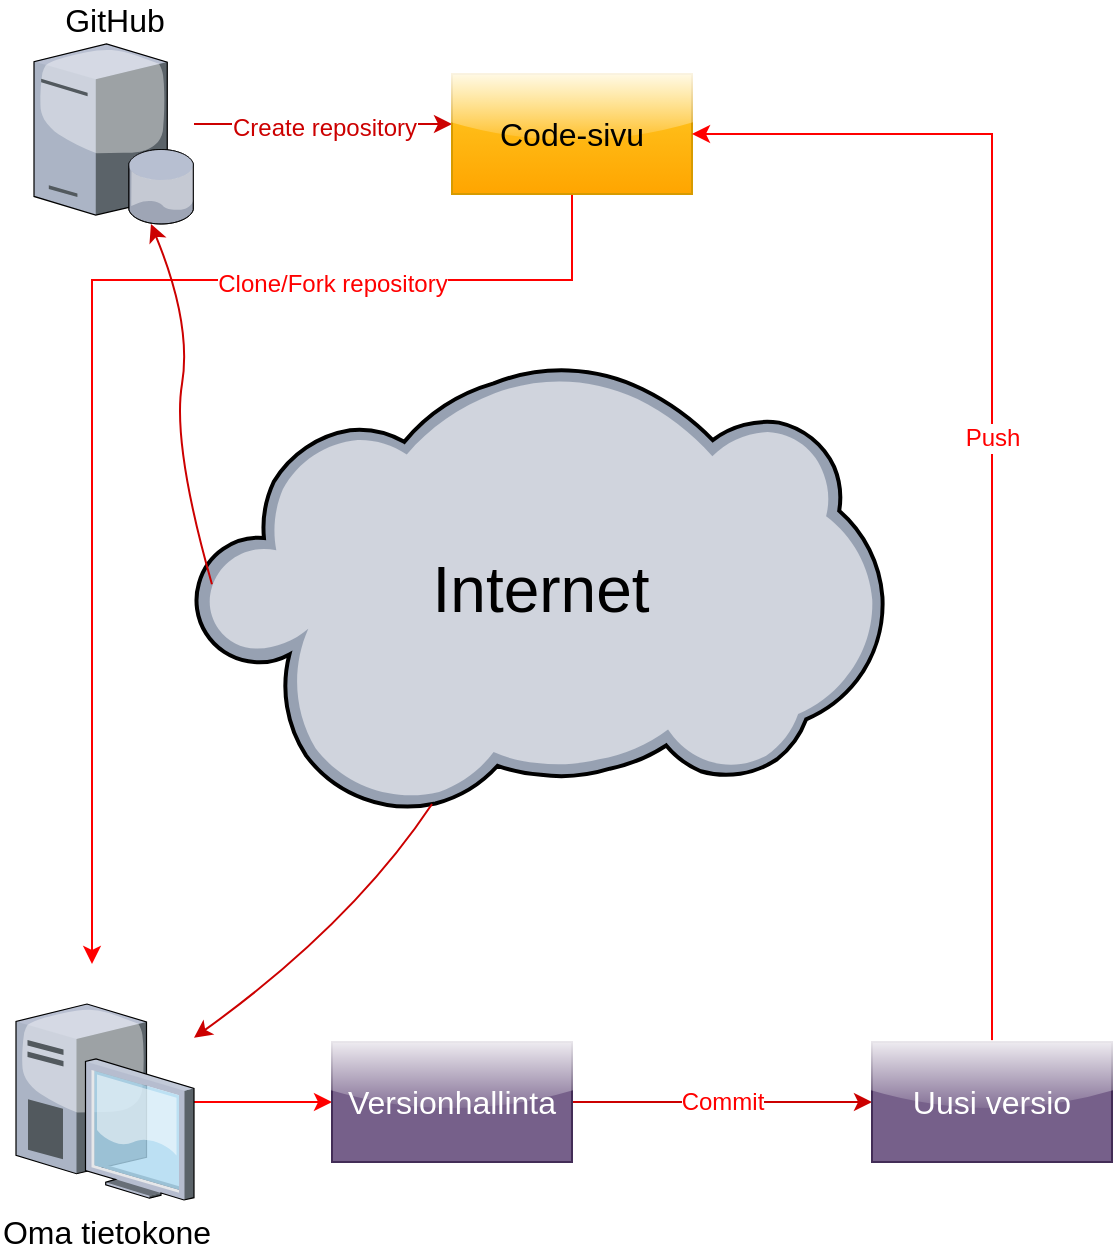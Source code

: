 <mxfile version="20.7.4" type="device"><diagram id="B2ZHuK0xGsfVro11VHNJ" name="Page-1"><mxGraphModel dx="1434" dy="3182" grid="1" gridSize="10" guides="1" tooltips="1" connect="1" arrows="1" fold="1" page="1" pageScale="1" pageWidth="827" pageHeight="1169" math="0" shadow="0"><root><mxCell id="0"/><mxCell id="1" parent="0"/><mxCell id="mIQ6RUFSab8eB8t7AIlS-6" value="Internet" style="verticalLabelPosition=middle;sketch=0;aspect=fixed;html=1;verticalAlign=middle;strokeColor=none;align=center;outlineConnect=0;shape=mxgraph.citrix.cloud;fontSize=32;labelPosition=center;" vertex="1" parent="1"><mxGeometry x="241" y="-1040" width="345" height="225.16" as="geometry"/></mxCell><mxCell id="mIQ6RUFSab8eB8t7AIlS-20" value="&lt;font style=&quot;font-size: 12px;&quot;&gt;Create repository&lt;/font&gt;" style="edgeStyle=orthogonalEdgeStyle;rounded=0;orthogonalLoop=1;jettySize=auto;html=1;fontSize=16;strokeColor=#CC0000;fontColor=#CC0000;" edge="1" parent="1" source="mIQ6RUFSab8eB8t7AIlS-7" target="mIQ6RUFSab8eB8t7AIlS-17"><mxGeometry relative="1" as="geometry"><Array as="points"><mxPoint x="270" y="-1160"/><mxPoint x="270" y="-1160"/></Array></mxGeometry></mxCell><mxCell id="mIQ6RUFSab8eB8t7AIlS-7" value="GitHub" style="verticalLabelPosition=top;sketch=0;aspect=fixed;html=1;verticalAlign=bottom;strokeColor=none;align=center;outlineConnect=0;shape=mxgraph.citrix.database_server;fontSize=16;labelPosition=center;" vertex="1" parent="1"><mxGeometry x="161" y="-1200" width="80" height="90" as="geometry"/></mxCell><mxCell id="mIQ6RUFSab8eB8t7AIlS-26" value="" style="edgeStyle=orthogonalEdgeStyle;rounded=0;orthogonalLoop=1;jettySize=auto;html=1;fontSize=12;fontColor=#FF0000;strokeColor=#FF0000;" edge="1" parent="1" source="mIQ6RUFSab8eB8t7AIlS-8" target="mIQ6RUFSab8eB8t7AIlS-14"><mxGeometry relative="1" as="geometry"/></mxCell><mxCell id="mIQ6RUFSab8eB8t7AIlS-8" value="Oma tietokone" style="verticalLabelPosition=bottom;sketch=0;aspect=fixed;html=1;verticalAlign=top;strokeColor=none;align=center;outlineConnect=0;shape=mxgraph.citrix.desktop;fontSize=16;" vertex="1" parent="1"><mxGeometry x="152" y="-720" width="89" height="98" as="geometry"/></mxCell><mxCell id="mIQ6RUFSab8eB8t7AIlS-48" value="Commit" style="edgeStyle=orthogonalEdgeStyle;rounded=0;orthogonalLoop=1;jettySize=auto;html=1;strokeColor=#CC0000;fontSize=12;fontColor=#FF0000;entryX=0;entryY=0.5;entryDx=0;entryDy=0;" edge="1" parent="1" source="mIQ6RUFSab8eB8t7AIlS-14" target="mIQ6RUFSab8eB8t7AIlS-18"><mxGeometry relative="1" as="geometry"><mxPoint x="570" y="-671" as="targetPoint"/></mxGeometry></mxCell><mxCell id="mIQ6RUFSab8eB8t7AIlS-14" value="Versionhallinta" style="rounded=0;whiteSpace=wrap;html=1;fontSize=16;fillColor=#76608a;strokeColor=#432D57;fontColor=#ffffff;glass=1;shadow=0;" vertex="1" parent="1"><mxGeometry x="310" y="-701" width="120" height="60" as="geometry"/></mxCell><mxCell id="mIQ6RUFSab8eB8t7AIlS-24" value="Clone/Fork repository" style="edgeStyle=orthogonalEdgeStyle;rounded=0;orthogonalLoop=1;jettySize=auto;html=1;fontSize=12;fontColor=#FF0000;strokeColor=#FF0000;" edge="1" parent="1" source="mIQ6RUFSab8eB8t7AIlS-17"><mxGeometry x="-0.478" y="2" relative="1" as="geometry"><mxPoint x="190" y="-740" as="targetPoint"/><Array as="points"><mxPoint x="430" y="-1082"/><mxPoint x="190" y="-1082"/></Array><mxPoint as="offset"/></mxGeometry></mxCell><mxCell id="mIQ6RUFSab8eB8t7AIlS-17" value="Code-sivu" style="rounded=0;whiteSpace=wrap;html=1;fontSize=16;fillColor=#ffcd28;gradientColor=#ffa500;strokeColor=#d79b00;glass=1;" vertex="1" parent="1"><mxGeometry x="370" y="-1185" width="120" height="60" as="geometry"/></mxCell><mxCell id="mIQ6RUFSab8eB8t7AIlS-44" value="Push" style="edgeStyle=orthogonalEdgeStyle;rounded=0;orthogonalLoop=1;jettySize=auto;html=1;entryX=1;entryY=0.5;entryDx=0;entryDy=0;fontSize=12;fontColor=#FF0000;strokeColor=#FF0000;" edge="1" parent="1" source="mIQ6RUFSab8eB8t7AIlS-18" target="mIQ6RUFSab8eB8t7AIlS-17"><mxGeometry relative="1" as="geometry"><Array as="points"><mxPoint x="640" y="-1155"/></Array></mxGeometry></mxCell><mxCell id="mIQ6RUFSab8eB8t7AIlS-18" value="Uusi versio" style="rounded=0;whiteSpace=wrap;html=1;fontSize=16;fillColor=#76608a;strokeColor=#432D57;fontColor=#ffffff;glass=1;shadow=0;" vertex="1" parent="1"><mxGeometry x="580" y="-701" width="120" height="60" as="geometry"/></mxCell><mxCell id="mIQ6RUFSab8eB8t7AIlS-54" value="" style="curved=1;endArrow=classic;html=1;strokeColor=#CC0000;fontSize=12;fontColor=#CC0000;exitX=0.026;exitY=0.489;exitDx=0;exitDy=0;exitPerimeter=0;fillColor=#ffcd28;gradientColor=#ffa500;" edge="1" parent="1" source="mIQ6RUFSab8eB8t7AIlS-6" target="mIQ6RUFSab8eB8t7AIlS-7"><mxGeometry width="50" height="50" relative="1" as="geometry"><mxPoint x="450" y="-930" as="sourcePoint"/><mxPoint x="500" y="-980" as="targetPoint"/><Array as="points"><mxPoint x="230" y="-1000"/><mxPoint x="240" y="-1060"/></Array></mxGeometry></mxCell><mxCell id="mIQ6RUFSab8eB8t7AIlS-55" value="" style="curved=1;endArrow=classic;html=1;strokeColor=#CC0000;fontSize=12;fontColor=#CC0000;exitX=0.345;exitY=0.977;exitDx=0;exitDy=0;exitPerimeter=0;" edge="1" parent="1" source="mIQ6RUFSab8eB8t7AIlS-6" target="mIQ6RUFSab8eB8t7AIlS-8"><mxGeometry width="50" height="50" relative="1" as="geometry"><mxPoint x="450" y="-930" as="sourcePoint"/><mxPoint x="500" y="-980" as="targetPoint"/><Array as="points"><mxPoint x="320" y="-760"/></Array></mxGeometry></mxCell></root></mxGraphModel></diagram></mxfile>